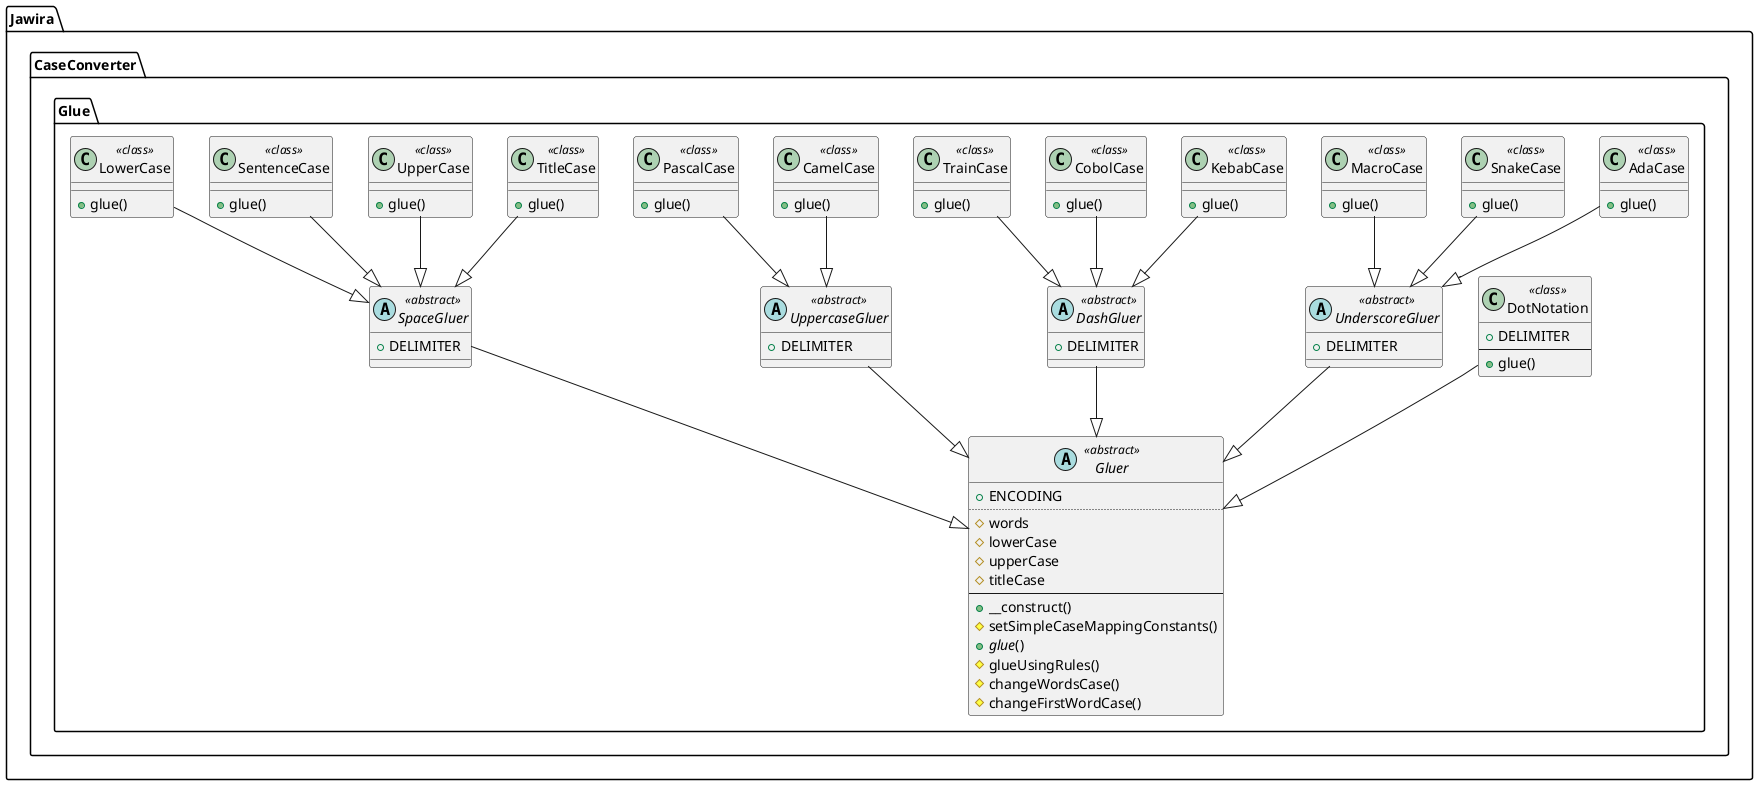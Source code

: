 @startuml
namespace Jawira.CaseConverter.Glue  {
	class TitleCase << class >> {
		+glue()
	}
	abstract SpaceGluer << abstract >> {
		+DELIMITER
	}
	abstract Gluer << abstract >> {
		+ENCODING
		..
		#words
		#lowerCase
		#upperCase
		#titleCase
		--
		+__construct()
		#setSimpleCaseMappingConstants()
		+<i>glue</i>()
		#glueUsingRules()
		#changeWordsCase()
		#changeFirstWordCase()
	}
	abstract DashGluer << abstract >> {
		+DELIMITER
	}
	class CamelCase << class >> {
		+glue()
	}
	abstract UppercaseGluer << abstract >> {
		+DELIMITER
	}
	class AdaCase << class >> {
		+glue()
	}
	abstract UnderscoreGluer << abstract >> {
		+DELIMITER
	}
	class SnakeCase << class >> {
		+glue()
	}
	class KebabCase << class >> {
		+glue()
	}
	class CobolCase << class >> {
		+glue()
	}
	class DotNotation << class >> {
		+DELIMITER
		--
		+glue()
	}
	class UpperCase << class >> {
		+glue()
	}
	class TrainCase << class >> {
		+glue()
	}
	class SentenceCase << class >> {
		+glue()
	}
	class PascalCase << class >> {
		+glue()
	}
	class MacroCase << class >> {
		+glue()
	}
	class LowerCase << class >> {
		+glue()
	}
}
Jawira.CaseConverter.Glue.SpaceGluer --|> Jawira.CaseConverter.Glue.Gluer
Jawira.CaseConverter.Glue.TitleCase --|> Jawira.CaseConverter.Glue.SpaceGluer
Jawira.CaseConverter.Glue.DashGluer --|> Jawira.CaseConverter.Glue.Gluer
Jawira.CaseConverter.Glue.UppercaseGluer --|> Jawira.CaseConverter.Glue.Gluer
Jawira.CaseConverter.Glue.CamelCase --|> Jawira.CaseConverter.Glue.UppercaseGluer
Jawira.CaseConverter.Glue.UnderscoreGluer --|> Jawira.CaseConverter.Glue.Gluer
Jawira.CaseConverter.Glue.AdaCase --|> Jawira.CaseConverter.Glue.UnderscoreGluer
Jawira.CaseConverter.Glue.SnakeCase --|> Jawira.CaseConverter.Glue.UnderscoreGluer
Jawira.CaseConverter.Glue.KebabCase --|> Jawira.CaseConverter.Glue.DashGluer
Jawira.CaseConverter.Glue.CobolCase --|> Jawira.CaseConverter.Glue.DashGluer
Jawira.CaseConverter.Glue.DotNotation --|> Jawira.CaseConverter.Glue.Gluer
Jawira.CaseConverter.Glue.UpperCase --|> Jawira.CaseConverter.Glue.SpaceGluer
Jawira.CaseConverter.Glue.TrainCase --|> Jawira.CaseConverter.Glue.DashGluer
Jawira.CaseConverter.Glue.SentenceCase --|> Jawira.CaseConverter.Glue.SpaceGluer
Jawira.CaseConverter.Glue.PascalCase --|> Jawira.CaseConverter.Glue.UppercaseGluer
Jawira.CaseConverter.Glue.MacroCase --|> Jawira.CaseConverter.Glue.UnderscoreGluer
Jawira.CaseConverter.Glue.LowerCase --|> Jawira.CaseConverter.Glue.SpaceGluer
@enduml

